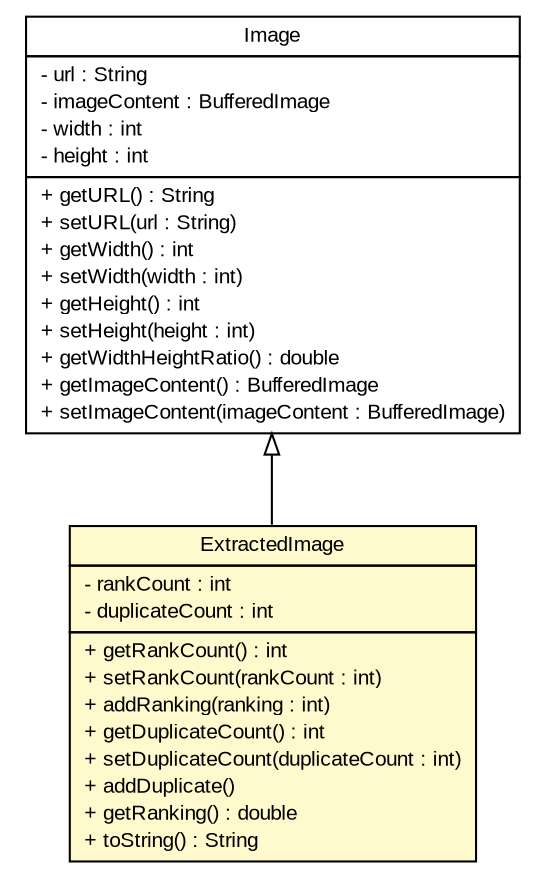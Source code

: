#!/usr/local/bin/dot
#
# Class diagram 
# Generated by UMLGraph version 5.2 (http://www.umlgraph.org/)
#

digraph G {
	edge [fontname="arial",fontsize=10,labelfontname="arial",labelfontsize=10];
	node [fontname="arial",fontsize=10,shape=plaintext];
	nodesep=0.25;
	ranksep=0.5;
	// tud.iir.multimedia.Image
	c46846 [label=<<table title="tud.iir.multimedia.Image" border="0" cellborder="1" cellspacing="0" cellpadding="2" port="p" href="./Image.html">
		<tr><td><table border="0" cellspacing="0" cellpadding="1">
<tr><td align="center" balign="center"> Image </td></tr>
		</table></td></tr>
		<tr><td><table border="0" cellspacing="0" cellpadding="1">
<tr><td align="left" balign="left"> - url : String </td></tr>
<tr><td align="left" balign="left"> - imageContent : BufferedImage </td></tr>
<tr><td align="left" balign="left"> - width : int </td></tr>
<tr><td align="left" balign="left"> - height : int </td></tr>
		</table></td></tr>
		<tr><td><table border="0" cellspacing="0" cellpadding="1">
<tr><td align="left" balign="left"> + getURL() : String </td></tr>
<tr><td align="left" balign="left"> + setURL(url : String) </td></tr>
<tr><td align="left" balign="left"> + getWidth() : int </td></tr>
<tr><td align="left" balign="left"> + setWidth(width : int) </td></tr>
<tr><td align="left" balign="left"> + getHeight() : int </td></tr>
<tr><td align="left" balign="left"> + setHeight(height : int) </td></tr>
<tr><td align="left" balign="left"> + getWidthHeightRatio() : double </td></tr>
<tr><td align="left" balign="left"> + getImageContent() : BufferedImage </td></tr>
<tr><td align="left" balign="left"> + setImageContent(imageContent : BufferedImage) </td></tr>
		</table></td></tr>
		</table>>, fontname="arial", fontcolor="black", fontsize=10.0];
	// tud.iir.multimedia.ExtractedImage
	c46848 [label=<<table title="tud.iir.multimedia.ExtractedImage" border="0" cellborder="1" cellspacing="0" cellpadding="2" port="p" bgcolor="lemonChiffon" href="./ExtractedImage.html">
		<tr><td><table border="0" cellspacing="0" cellpadding="1">
<tr><td align="center" balign="center"> ExtractedImage </td></tr>
		</table></td></tr>
		<tr><td><table border="0" cellspacing="0" cellpadding="1">
<tr><td align="left" balign="left"> - rankCount : int </td></tr>
<tr><td align="left" balign="left"> - duplicateCount : int </td></tr>
		</table></td></tr>
		<tr><td><table border="0" cellspacing="0" cellpadding="1">
<tr><td align="left" balign="left"> + getRankCount() : int </td></tr>
<tr><td align="left" balign="left"> + setRankCount(rankCount : int) </td></tr>
<tr><td align="left" balign="left"> + addRanking(ranking : int) </td></tr>
<tr><td align="left" balign="left"> + getDuplicateCount() : int </td></tr>
<tr><td align="left" balign="left"> + setDuplicateCount(duplicateCount : int) </td></tr>
<tr><td align="left" balign="left"> + addDuplicate() </td></tr>
<tr><td align="left" balign="left"> + getRanking() : double </td></tr>
<tr><td align="left" balign="left"> + toString() : String </td></tr>
		</table></td></tr>
		</table>>, fontname="arial", fontcolor="black", fontsize=10.0];
	//tud.iir.multimedia.ExtractedImage extends tud.iir.multimedia.Image
	c46846:p -> c46848:p [dir=back,arrowtail=empty];
}

